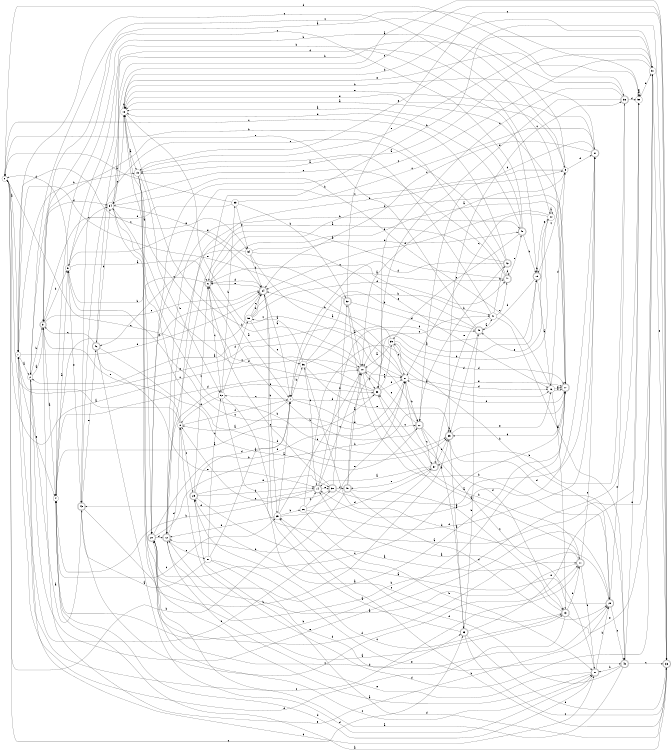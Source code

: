 digraph n47_9 {
__start0 [label="" shape="none"];

rankdir=LR;
size="8,5";

s0 [style="filled", color="black", fillcolor="white" shape="circle", label="0"];
s1 [style="filled", color="black", fillcolor="white" shape="circle", label="1"];
s2 [style="filled", color="black", fillcolor="white" shape="circle", label="2"];
s3 [style="rounded,filled", color="black", fillcolor="white" shape="doublecircle", label="3"];
s4 [style="filled", color="black", fillcolor="white" shape="circle", label="4"];
s5 [style="filled", color="black", fillcolor="white" shape="circle", label="5"];
s6 [style="rounded,filled", color="black", fillcolor="white" shape="doublecircle", label="6"];
s7 [style="filled", color="black", fillcolor="white" shape="circle", label="7"];
s8 [style="filled", color="black", fillcolor="white" shape="circle", label="8"];
s9 [style="filled", color="black", fillcolor="white" shape="circle", label="9"];
s10 [style="rounded,filled", color="black", fillcolor="white" shape="doublecircle", label="10"];
s11 [style="rounded,filled", color="black", fillcolor="white" shape="doublecircle", label="11"];
s12 [style="rounded,filled", color="black", fillcolor="white" shape="doublecircle", label="12"];
s13 [style="rounded,filled", color="black", fillcolor="white" shape="doublecircle", label="13"];
s14 [style="rounded,filled", color="black", fillcolor="white" shape="doublecircle", label="14"];
s15 [style="rounded,filled", color="black", fillcolor="white" shape="doublecircle", label="15"];
s16 [style="filled", color="black", fillcolor="white" shape="circle", label="16"];
s17 [style="rounded,filled", color="black", fillcolor="white" shape="doublecircle", label="17"];
s18 [style="filled", color="black", fillcolor="white" shape="circle", label="18"];
s19 [style="filled", color="black", fillcolor="white" shape="circle", label="19"];
s20 [style="rounded,filled", color="black", fillcolor="white" shape="doublecircle", label="20"];
s21 [style="filled", color="black", fillcolor="white" shape="circle", label="21"];
s22 [style="rounded,filled", color="black", fillcolor="white" shape="doublecircle", label="22"];
s23 [style="rounded,filled", color="black", fillcolor="white" shape="doublecircle", label="23"];
s24 [style="rounded,filled", color="black", fillcolor="white" shape="doublecircle", label="24"];
s25 [style="filled", color="black", fillcolor="white" shape="circle", label="25"];
s26 [style="filled", color="black", fillcolor="white" shape="circle", label="26"];
s27 [style="rounded,filled", color="black", fillcolor="white" shape="doublecircle", label="27"];
s28 [style="rounded,filled", color="black", fillcolor="white" shape="doublecircle", label="28"];
s29 [style="rounded,filled", color="black", fillcolor="white" shape="doublecircle", label="29"];
s30 [style="rounded,filled", color="black", fillcolor="white" shape="doublecircle", label="30"];
s31 [style="rounded,filled", color="black", fillcolor="white" shape="doublecircle", label="31"];
s32 [style="rounded,filled", color="black", fillcolor="white" shape="doublecircle", label="32"];
s33 [style="rounded,filled", color="black", fillcolor="white" shape="doublecircle", label="33"];
s34 [style="filled", color="black", fillcolor="white" shape="circle", label="34"];
s35 [style="rounded,filled", color="black", fillcolor="white" shape="doublecircle", label="35"];
s36 [style="rounded,filled", color="black", fillcolor="white" shape="doublecircle", label="36"];
s37 [style="rounded,filled", color="black", fillcolor="white" shape="doublecircle", label="37"];
s38 [style="rounded,filled", color="black", fillcolor="white" shape="doublecircle", label="38"];
s39 [style="filled", color="black", fillcolor="white" shape="circle", label="39"];
s40 [style="rounded,filled", color="black", fillcolor="white" shape="doublecircle", label="40"];
s41 [style="filled", color="black", fillcolor="white" shape="circle", label="41"];
s42 [style="rounded,filled", color="black", fillcolor="white" shape="doublecircle", label="42"];
s43 [style="rounded,filled", color="black", fillcolor="white" shape="doublecircle", label="43"];
s44 [style="filled", color="black", fillcolor="white" shape="circle", label="44"];
s45 [style="rounded,filled", color="black", fillcolor="white" shape="doublecircle", label="45"];
s46 [style="rounded,filled", color="black", fillcolor="white" shape="doublecircle", label="46"];
s47 [style="rounded,filled", color="black", fillcolor="white" shape="doublecircle", label="47"];
s48 [style="rounded,filled", color="black", fillcolor="white" shape="doublecircle", label="48"];
s49 [style="rounded,filled", color="black", fillcolor="white" shape="doublecircle", label="49"];
s50 [style="filled", color="black", fillcolor="white" shape="circle", label="50"];
s51 [style="filled", color="black", fillcolor="white" shape="circle", label="51"];
s52 [style="filled", color="black", fillcolor="white" shape="circle", label="52"];
s53 [style="filled", color="black", fillcolor="white" shape="circle", label="53"];
s54 [style="filled", color="black", fillcolor="white" shape="circle", label="54"];
s55 [style="filled", color="black", fillcolor="white" shape="circle", label="55"];
s56 [style="filled", color="black", fillcolor="white" shape="circle", label="56"];
s57 [style="filled", color="black", fillcolor="white" shape="circle", label="57"];
s0 -> s1 [label="a"];
s0 -> s30 [label="b"];
s0 -> s23 [label="c"];
s0 -> s36 [label="d"];
s0 -> s10 [label="e"];
s1 -> s2 [label="a"];
s1 -> s19 [label="b"];
s1 -> s54 [label="c"];
s1 -> s24 [label="d"];
s1 -> s4 [label="e"];
s2 -> s3 [label="a"];
s2 -> s3 [label="b"];
s2 -> s11 [label="c"];
s2 -> s27 [label="d"];
s2 -> s28 [label="e"];
s3 -> s4 [label="a"];
s3 -> s5 [label="b"];
s3 -> s24 [label="c"];
s3 -> s34 [label="d"];
s3 -> s28 [label="e"];
s4 -> s5 [label="a"];
s4 -> s9 [label="b"];
s4 -> s25 [label="c"];
s4 -> s10 [label="d"];
s4 -> s24 [label="e"];
s5 -> s6 [label="a"];
s5 -> s15 [label="b"];
s5 -> s34 [label="c"];
s5 -> s0 [label="d"];
s5 -> s43 [label="e"];
s6 -> s7 [label="a"];
s6 -> s5 [label="b"];
s6 -> s52 [label="c"];
s6 -> s17 [label="d"];
s6 -> s17 [label="e"];
s7 -> s8 [label="a"];
s7 -> s56 [label="b"];
s7 -> s52 [label="c"];
s7 -> s38 [label="d"];
s7 -> s22 [label="e"];
s8 -> s1 [label="a"];
s8 -> s9 [label="b"];
s8 -> s29 [label="c"];
s8 -> s7 [label="d"];
s8 -> s3 [label="e"];
s9 -> s10 [label="a"];
s9 -> s46 [label="b"];
s9 -> s20 [label="c"];
s9 -> s31 [label="d"];
s9 -> s18 [label="e"];
s10 -> s11 [label="a"];
s10 -> s18 [label="b"];
s10 -> s0 [label="c"];
s10 -> s38 [label="d"];
s10 -> s21 [label="e"];
s11 -> s12 [label="a"];
s11 -> s38 [label="b"];
s11 -> s31 [label="c"];
s11 -> s56 [label="d"];
s11 -> s27 [label="e"];
s12 -> s13 [label="a"];
s12 -> s48 [label="b"];
s12 -> s57 [label="c"];
s12 -> s8 [label="d"];
s12 -> s38 [label="e"];
s13 -> s14 [label="a"];
s13 -> s11 [label="b"];
s13 -> s29 [label="c"];
s13 -> s1 [label="d"];
s13 -> s51 [label="e"];
s14 -> s15 [label="a"];
s14 -> s4 [label="b"];
s14 -> s10 [label="c"];
s14 -> s43 [label="d"];
s14 -> s30 [label="e"];
s15 -> s16 [label="a"];
s15 -> s15 [label="b"];
s15 -> s9 [label="c"];
s15 -> s45 [label="d"];
s15 -> s44 [label="e"];
s16 -> s17 [label="a"];
s16 -> s34 [label="b"];
s16 -> s17 [label="c"];
s16 -> s9 [label="d"];
s16 -> s13 [label="e"];
s17 -> s18 [label="a"];
s17 -> s4 [label="b"];
s17 -> s1 [label="c"];
s17 -> s35 [label="d"];
s17 -> s21 [label="e"];
s18 -> s19 [label="a"];
s18 -> s18 [label="b"];
s18 -> s21 [label="c"];
s18 -> s51 [label="d"];
s18 -> s50 [label="e"];
s19 -> s20 [label="a"];
s19 -> s52 [label="b"];
s19 -> s27 [label="c"];
s19 -> s28 [label="d"];
s19 -> s51 [label="e"];
s20 -> s17 [label="a"];
s20 -> s17 [label="b"];
s20 -> s17 [label="c"];
s20 -> s12 [label="d"];
s20 -> s21 [label="e"];
s21 -> s2 [label="a"];
s21 -> s22 [label="b"];
s21 -> s5 [label="c"];
s21 -> s16 [label="d"];
s21 -> s1 [label="e"];
s22 -> s23 [label="a"];
s22 -> s6 [label="b"];
s22 -> s37 [label="c"];
s22 -> s13 [label="d"];
s22 -> s10 [label="e"];
s23 -> s24 [label="a"];
s23 -> s45 [label="b"];
s23 -> s33 [label="c"];
s23 -> s33 [label="d"];
s23 -> s50 [label="e"];
s24 -> s7 [label="a"];
s24 -> s25 [label="b"];
s24 -> s0 [label="c"];
s24 -> s6 [label="d"];
s24 -> s6 [label="e"];
s25 -> s7 [label="a"];
s25 -> s26 [label="b"];
s25 -> s10 [label="c"];
s25 -> s37 [label="d"];
s25 -> s12 [label="e"];
s26 -> s16 [label="a"];
s26 -> s27 [label="b"];
s26 -> s14 [label="c"];
s26 -> s31 [label="d"];
s26 -> s21 [label="e"];
s27 -> s20 [label="a"];
s27 -> s28 [label="b"];
s27 -> s21 [label="c"];
s27 -> s4 [label="d"];
s27 -> s12 [label="e"];
s28 -> s29 [label="a"];
s28 -> s39 [label="b"];
s28 -> s49 [label="c"];
s28 -> s18 [label="d"];
s28 -> s36 [label="e"];
s29 -> s11 [label="a"];
s29 -> s14 [label="b"];
s29 -> s6 [label="c"];
s29 -> s7 [label="d"];
s29 -> s30 [label="e"];
s30 -> s31 [label="a"];
s30 -> s32 [label="b"];
s30 -> s6 [label="c"];
s30 -> s40 [label="d"];
s30 -> s8 [label="e"];
s31 -> s14 [label="a"];
s31 -> s18 [label="b"];
s31 -> s24 [label="c"];
s31 -> s22 [label="d"];
s31 -> s18 [label="e"];
s32 -> s10 [label="a"];
s32 -> s28 [label="b"];
s32 -> s33 [label="c"];
s32 -> s45 [label="d"];
s32 -> s5 [label="e"];
s33 -> s4 [label="a"];
s33 -> s25 [label="b"];
s33 -> s34 [label="c"];
s33 -> s29 [label="d"];
s33 -> s19 [label="e"];
s34 -> s33 [label="a"];
s34 -> s35 [label="b"];
s34 -> s18 [label="c"];
s34 -> s35 [label="d"];
s34 -> s24 [label="e"];
s35 -> s23 [label="a"];
s35 -> s35 [label="b"];
s35 -> s36 [label="c"];
s35 -> s49 [label="d"];
s35 -> s16 [label="e"];
s36 -> s2 [label="a"];
s36 -> s37 [label="b"];
s36 -> s38 [label="c"];
s36 -> s50 [label="d"];
s36 -> s38 [label="e"];
s37 -> s14 [label="a"];
s37 -> s35 [label="b"];
s37 -> s38 [label="c"];
s37 -> s1 [label="d"];
s37 -> s40 [label="e"];
s38 -> s4 [label="a"];
s38 -> s39 [label="b"];
s38 -> s34 [label="c"];
s38 -> s18 [label="d"];
s38 -> s21 [label="e"];
s39 -> s10 [label="a"];
s39 -> s24 [label="b"];
s39 -> s21 [label="c"];
s39 -> s17 [label="d"];
s39 -> s17 [label="e"];
s40 -> s10 [label="a"];
s40 -> s12 [label="b"];
s40 -> s41 [label="c"];
s40 -> s28 [label="d"];
s40 -> s13 [label="e"];
s41 -> s19 [label="a"];
s41 -> s42 [label="b"];
s41 -> s47 [label="c"];
s41 -> s49 [label="d"];
s41 -> s37 [label="e"];
s42 -> s12 [label="a"];
s42 -> s22 [label="b"];
s42 -> s0 [label="c"];
s42 -> s7 [label="d"];
s42 -> s43 [label="e"];
s43 -> s2 [label="a"];
s43 -> s35 [label="b"];
s43 -> s11 [label="c"];
s43 -> s44 [label="d"];
s43 -> s46 [label="e"];
s44 -> s44 [label="a"];
s44 -> s10 [label="b"];
s44 -> s21 [label="c"];
s44 -> s24 [label="d"];
s44 -> s45 [label="e"];
s45 -> s41 [label="a"];
s45 -> s7 [label="b"];
s45 -> s6 [label="c"];
s45 -> s35 [label="d"];
s45 -> s3 [label="e"];
s46 -> s22 [label="a"];
s46 -> s34 [label="b"];
s46 -> s3 [label="c"];
s46 -> s27 [label="d"];
s46 -> s14 [label="e"];
s47 -> s12 [label="a"];
s47 -> s0 [label="b"];
s47 -> s34 [label="c"];
s47 -> s47 [label="d"];
s47 -> s48 [label="e"];
s48 -> s18 [label="a"];
s48 -> s15 [label="b"];
s48 -> s3 [label="c"];
s48 -> s18 [label="d"];
s48 -> s39 [label="e"];
s49 -> s20 [label="a"];
s49 -> s27 [label="b"];
s49 -> s33 [label="c"];
s49 -> s25 [label="d"];
s49 -> s50 [label="e"];
s50 -> s50 [label="a"];
s50 -> s20 [label="b"];
s50 -> s2 [label="c"];
s50 -> s51 [label="d"];
s50 -> s50 [label="e"];
s51 -> s19 [label="a"];
s51 -> s6 [label="b"];
s51 -> s20 [label="c"];
s51 -> s8 [label="d"];
s51 -> s33 [label="e"];
s52 -> s51 [label="a"];
s52 -> s53 [label="b"];
s52 -> s13 [label="c"];
s52 -> s55 [label="d"];
s52 -> s8 [label="e"];
s53 -> s0 [label="a"];
s53 -> s32 [label="b"];
s53 -> s31 [label="c"];
s53 -> s3 [label="d"];
s53 -> s54 [label="e"];
s54 -> s22 [label="a"];
s54 -> s24 [label="b"];
s54 -> s46 [label="c"];
s54 -> s48 [label="d"];
s54 -> s16 [label="e"];
s55 -> s47 [label="a"];
s55 -> s24 [label="b"];
s55 -> s24 [label="c"];
s55 -> s47 [label="d"];
s55 -> s56 [label="e"];
s56 -> s55 [label="a"];
s56 -> s41 [label="b"];
s56 -> s14 [label="c"];
s56 -> s15 [label="d"];
s56 -> s35 [label="e"];
s57 -> s43 [label="a"];
s57 -> s7 [label="b"];
s57 -> s52 [label="c"];
s57 -> s23 [label="d"];
s57 -> s49 [label="e"];

}